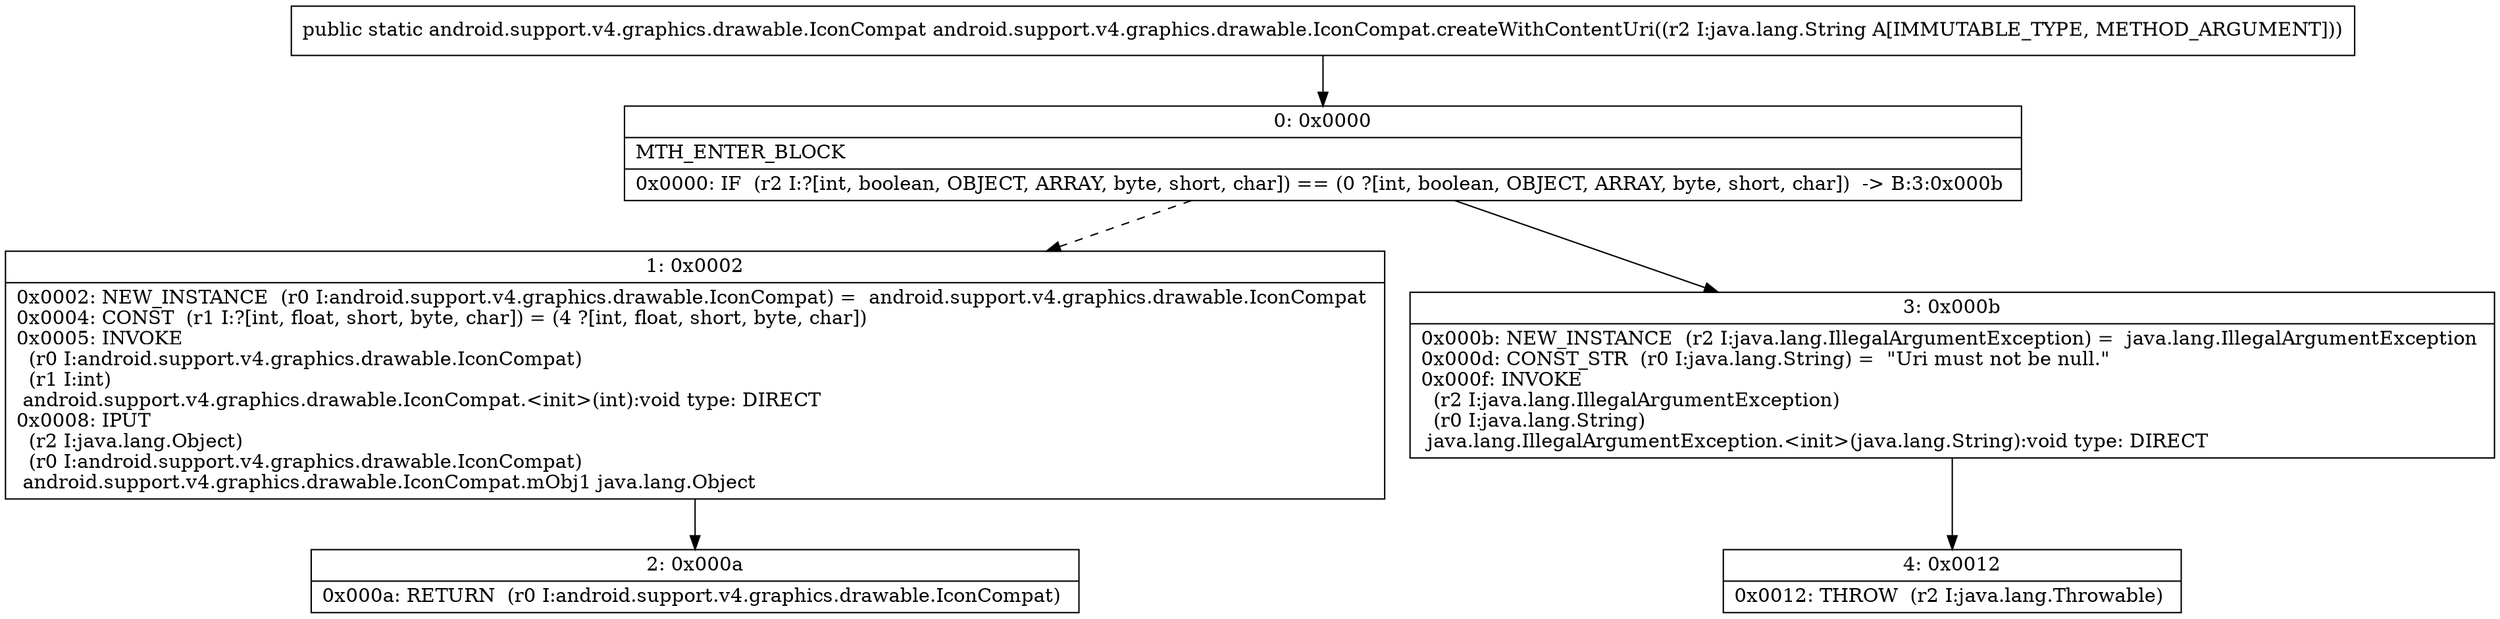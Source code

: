 digraph "CFG forandroid.support.v4.graphics.drawable.IconCompat.createWithContentUri(Ljava\/lang\/String;)Landroid\/support\/v4\/graphics\/drawable\/IconCompat;" {
Node_0 [shape=record,label="{0\:\ 0x0000|MTH_ENTER_BLOCK\l|0x0000: IF  (r2 I:?[int, boolean, OBJECT, ARRAY, byte, short, char]) == (0 ?[int, boolean, OBJECT, ARRAY, byte, short, char])  \-\> B:3:0x000b \l}"];
Node_1 [shape=record,label="{1\:\ 0x0002|0x0002: NEW_INSTANCE  (r0 I:android.support.v4.graphics.drawable.IconCompat) =  android.support.v4.graphics.drawable.IconCompat \l0x0004: CONST  (r1 I:?[int, float, short, byte, char]) = (4 ?[int, float, short, byte, char]) \l0x0005: INVOKE  \l  (r0 I:android.support.v4.graphics.drawable.IconCompat)\l  (r1 I:int)\l android.support.v4.graphics.drawable.IconCompat.\<init\>(int):void type: DIRECT \l0x0008: IPUT  \l  (r2 I:java.lang.Object)\l  (r0 I:android.support.v4.graphics.drawable.IconCompat)\l android.support.v4.graphics.drawable.IconCompat.mObj1 java.lang.Object \l}"];
Node_2 [shape=record,label="{2\:\ 0x000a|0x000a: RETURN  (r0 I:android.support.v4.graphics.drawable.IconCompat) \l}"];
Node_3 [shape=record,label="{3\:\ 0x000b|0x000b: NEW_INSTANCE  (r2 I:java.lang.IllegalArgumentException) =  java.lang.IllegalArgumentException \l0x000d: CONST_STR  (r0 I:java.lang.String) =  \"Uri must not be null.\" \l0x000f: INVOKE  \l  (r2 I:java.lang.IllegalArgumentException)\l  (r0 I:java.lang.String)\l java.lang.IllegalArgumentException.\<init\>(java.lang.String):void type: DIRECT \l}"];
Node_4 [shape=record,label="{4\:\ 0x0012|0x0012: THROW  (r2 I:java.lang.Throwable) \l}"];
MethodNode[shape=record,label="{public static android.support.v4.graphics.drawable.IconCompat android.support.v4.graphics.drawable.IconCompat.createWithContentUri((r2 I:java.lang.String A[IMMUTABLE_TYPE, METHOD_ARGUMENT])) }"];
MethodNode -> Node_0;
Node_0 -> Node_1[style=dashed];
Node_0 -> Node_3;
Node_1 -> Node_2;
Node_3 -> Node_4;
}

